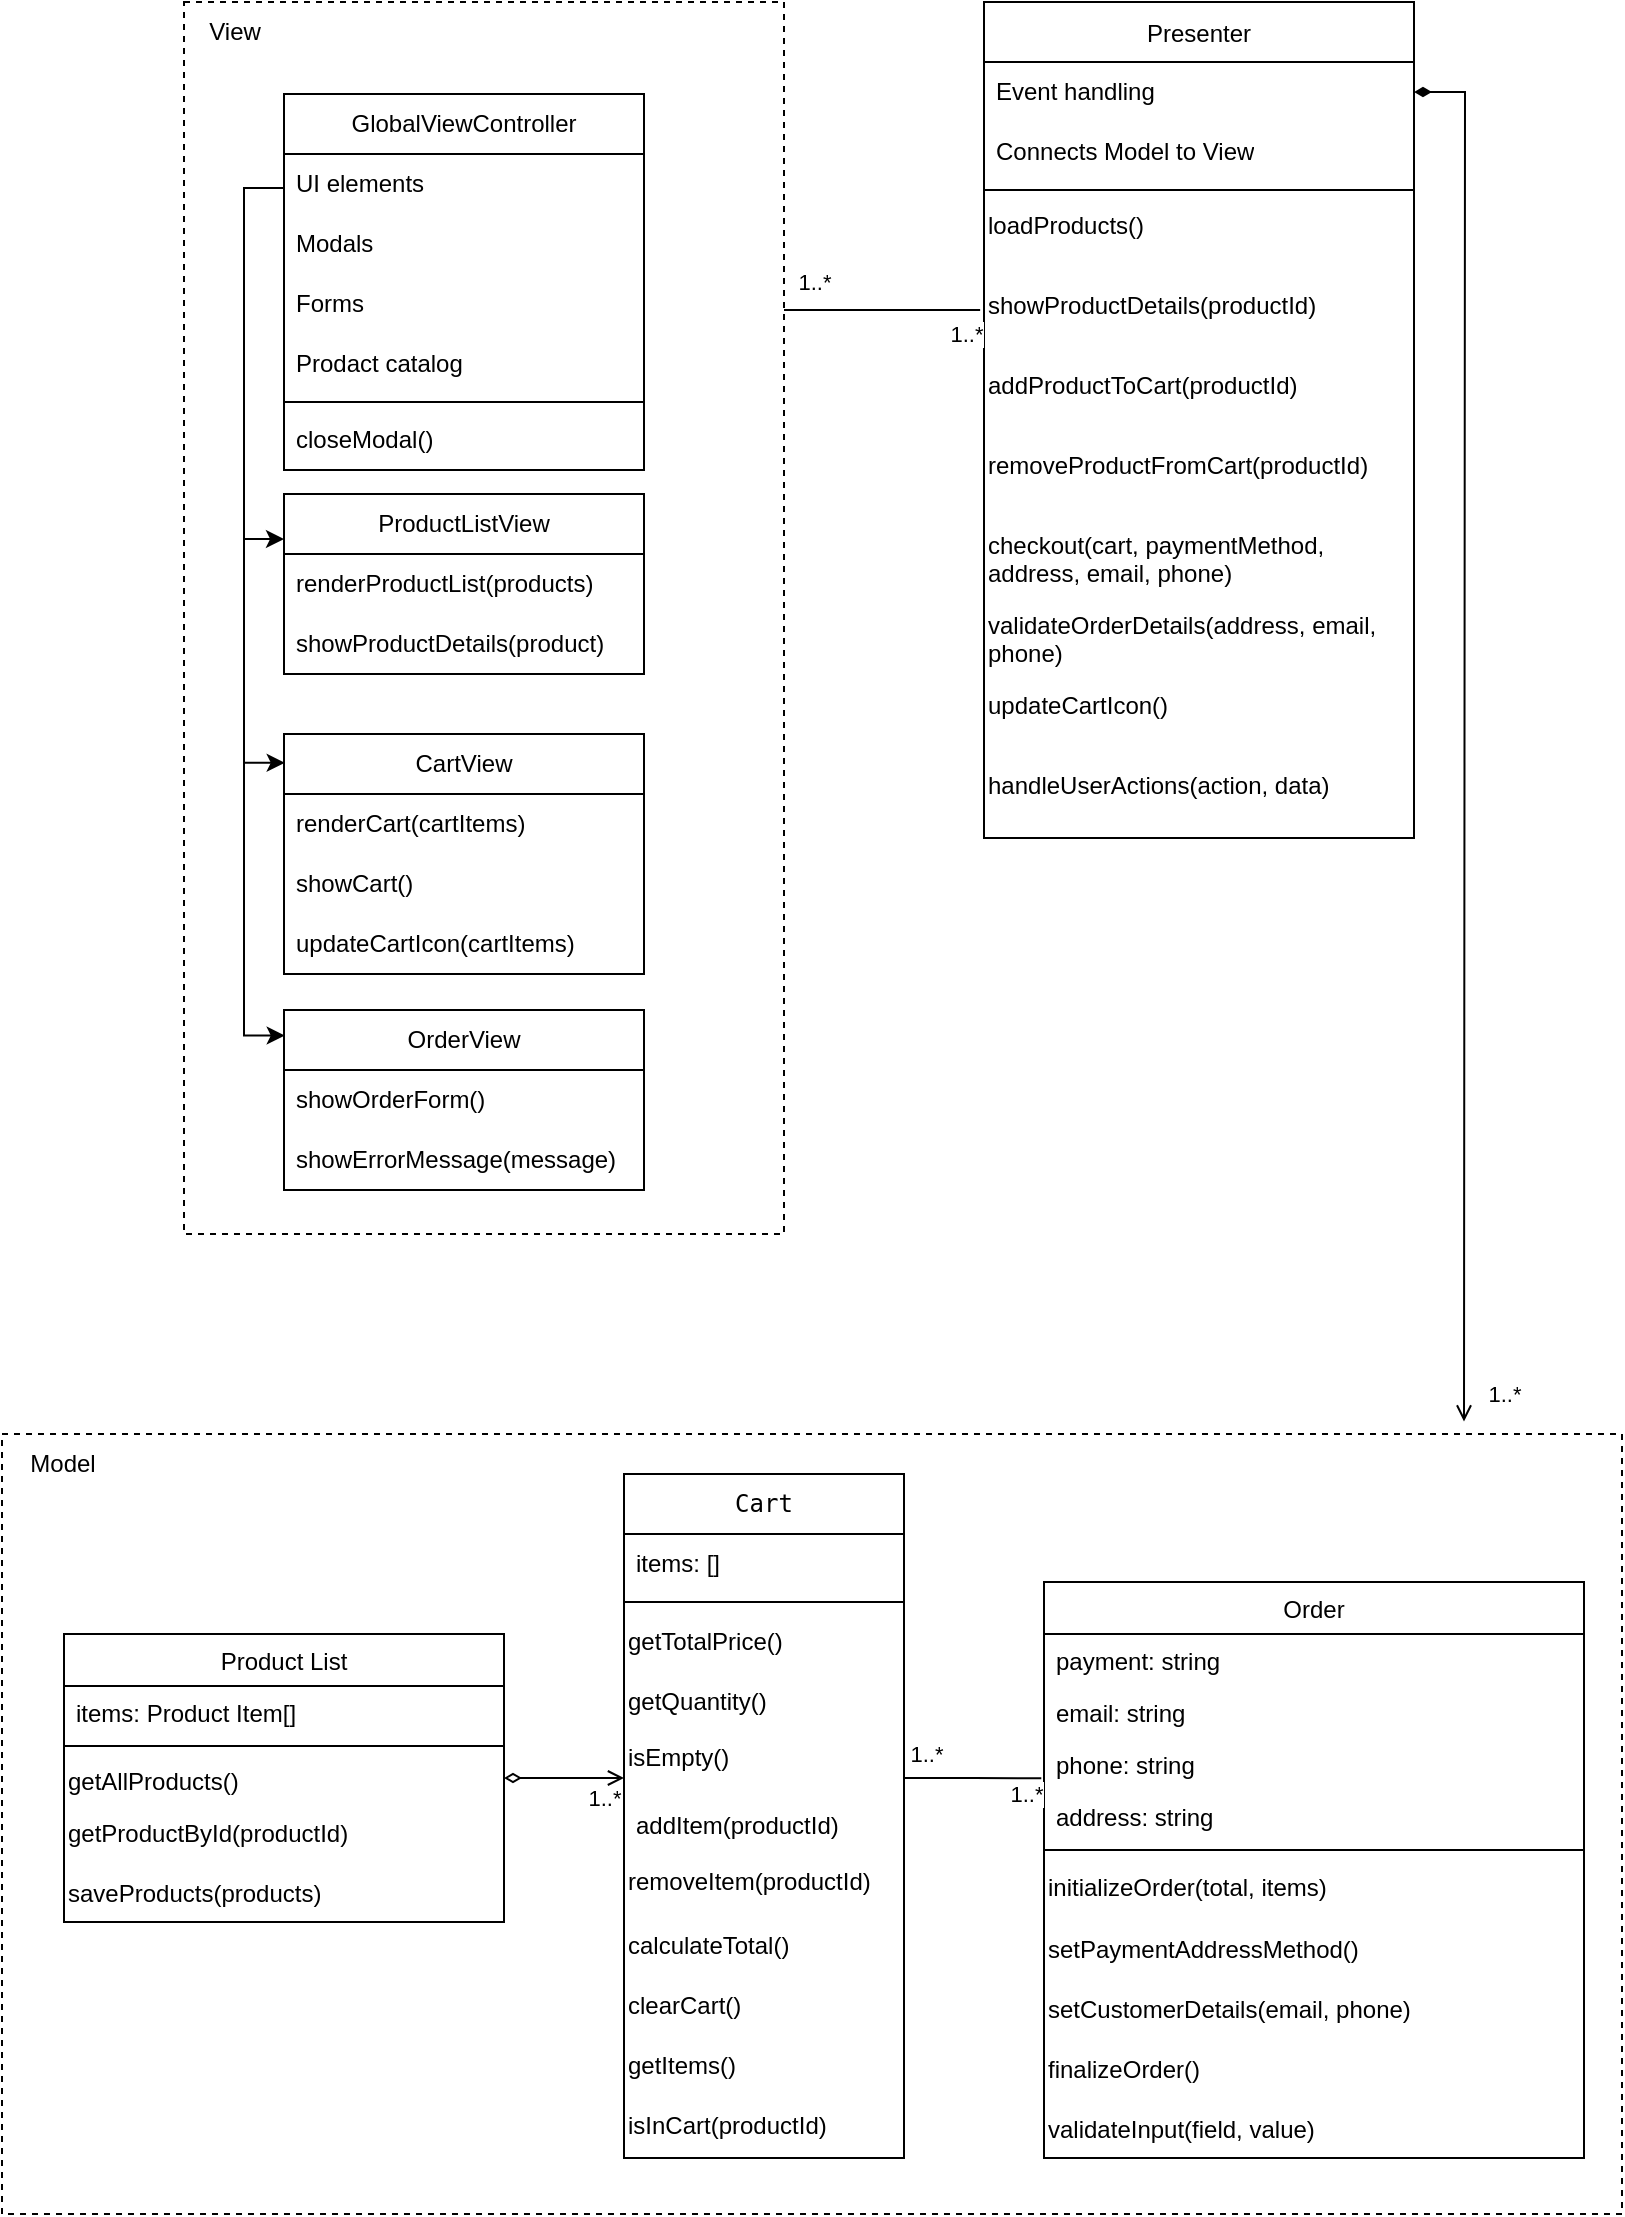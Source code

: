 <mxfile version="26.1.1">
  <diagram id="C5RBs43oDa-KdzZeNtuy" name="Page-1">
    <mxGraphModel dx="1235" dy="624" grid="1" gridSize="10" guides="1" tooltips="1" connect="1" arrows="1" fold="1" page="1" pageScale="1" pageWidth="827" pageHeight="1169" math="0" shadow="0">
      <root>
        <mxCell id="WIyWlLk6GJQsqaUBKTNV-0" />
        <mxCell id="WIyWlLk6GJQsqaUBKTNV-1" parent="WIyWlLk6GJQsqaUBKTNV-0" />
        <mxCell id="kFmJsW7fM5lOCDTPA3Fp-39" value="" style="rounded=0;whiteSpace=wrap;html=1;labelBackgroundColor=none;fillColor=none;dashed=1;" vertex="1" parent="WIyWlLk6GJQsqaUBKTNV-1">
          <mxGeometry x="100" y="34" width="300" height="616" as="geometry" />
        </mxCell>
        <mxCell id="PeLYCBtGOflazneN_RUO-68" value="" style="rounded=0;whiteSpace=wrap;html=1;labelBackgroundColor=none;fillColor=none;dashed=1;" parent="WIyWlLk6GJQsqaUBKTNV-1" vertex="1">
          <mxGeometry x="9" y="750" width="810" height="390" as="geometry" />
        </mxCell>
        <mxCell id="zkfFHV4jXpPFQw0GAbJ--0" value="Product List" style="swimlane;fontStyle=0;align=center;verticalAlign=top;childLayout=stackLayout;horizontal=1;startSize=26;horizontalStack=0;resizeParent=1;resizeLast=0;collapsible=1;marginBottom=0;rounded=0;shadow=0;strokeWidth=1;" parent="WIyWlLk6GJQsqaUBKTNV-1" vertex="1">
          <mxGeometry x="40" y="850" width="220" height="144" as="geometry">
            <mxRectangle x="230" y="140" width="160" height="26" as="alternateBounds" />
          </mxGeometry>
        </mxCell>
        <mxCell id="zkfFHV4jXpPFQw0GAbJ--2" value="items: Product Item[]" style="text;align=left;verticalAlign=top;spacingLeft=4;spacingRight=4;overflow=hidden;rotatable=0;points=[[0,0.5],[1,0.5]];portConstraint=eastwest;rounded=0;shadow=0;html=0;" parent="zkfFHV4jXpPFQw0GAbJ--0" vertex="1">
          <mxGeometry y="26" width="220" height="26" as="geometry" />
        </mxCell>
        <mxCell id="zkfFHV4jXpPFQw0GAbJ--4" value="" style="line;html=1;strokeWidth=1;align=left;verticalAlign=middle;spacingTop=-1;spacingLeft=3;spacingRight=3;rotatable=0;labelPosition=right;points=[];portConstraint=eastwest;" parent="zkfFHV4jXpPFQw0GAbJ--0" vertex="1">
          <mxGeometry y="52" width="220" height="8" as="geometry" />
        </mxCell>
        <mxCell id="PeLYCBtGOflazneN_RUO-37" value="getAllProducts()" style="text;whiteSpace=wrap;html=1;" parent="zkfFHV4jXpPFQw0GAbJ--0" vertex="1">
          <mxGeometry y="60" width="220" height="24" as="geometry" />
        </mxCell>
        <mxCell id="PeLYCBtGOflazneN_RUO-16" value="getProductById(productId)" style="text;align=left;verticalAlign=middle;resizable=0;points=[];autosize=1;strokeColor=none;fillColor=none;" parent="zkfFHV4jXpPFQw0GAbJ--0" vertex="1">
          <mxGeometry y="84" width="220" height="30" as="geometry" />
        </mxCell>
        <mxCell id="kFmJsW7fM5lOCDTPA3Fp-3" value="saveProducts(products)" style="text;align=left;verticalAlign=middle;resizable=0;points=[];autosize=1;strokeColor=none;fillColor=none;" vertex="1" parent="zkfFHV4jXpPFQw0GAbJ--0">
          <mxGeometry y="114" width="220" height="30" as="geometry" />
        </mxCell>
        <mxCell id="zkfFHV4jXpPFQw0GAbJ--6" value="Order" style="swimlane;fontStyle=0;align=center;verticalAlign=top;childLayout=stackLayout;horizontal=1;startSize=26;horizontalStack=0;resizeParent=1;resizeLast=0;collapsible=1;marginBottom=0;rounded=0;shadow=0;strokeWidth=1;" parent="WIyWlLk6GJQsqaUBKTNV-1" vertex="1">
          <mxGeometry x="530" y="824" width="270" height="288" as="geometry">
            <mxRectangle x="130" y="380" width="160" height="26" as="alternateBounds" />
          </mxGeometry>
        </mxCell>
        <mxCell id="zkfFHV4jXpPFQw0GAbJ--7" value="payment: string" style="text;align=left;verticalAlign=top;spacingLeft=4;spacingRight=4;overflow=hidden;rotatable=0;points=[[0,0.5],[1,0.5]];portConstraint=eastwest;" parent="zkfFHV4jXpPFQw0GAbJ--6" vertex="1">
          <mxGeometry y="26" width="270" height="26" as="geometry" />
        </mxCell>
        <mxCell id="zkfFHV4jXpPFQw0GAbJ--8" value="email: string" style="text;align=left;verticalAlign=top;spacingLeft=4;spacingRight=4;overflow=hidden;rotatable=0;points=[[0,0.5],[1,0.5]];portConstraint=eastwest;rounded=0;shadow=0;html=0;" parent="zkfFHV4jXpPFQw0GAbJ--6" vertex="1">
          <mxGeometry y="52" width="270" height="26" as="geometry" />
        </mxCell>
        <mxCell id="PeLYCBtGOflazneN_RUO-7" value="phone: string" style="text;align=left;verticalAlign=top;spacingLeft=4;spacingRight=4;overflow=hidden;rotatable=0;points=[[0,0.5],[1,0.5]];portConstraint=eastwest;rounded=0;shadow=0;html=0;" parent="zkfFHV4jXpPFQw0GAbJ--6" vertex="1">
          <mxGeometry y="78" width="270" height="26" as="geometry" />
        </mxCell>
        <mxCell id="PeLYCBtGOflazneN_RUO-9" value="address: string" style="text;align=left;verticalAlign=top;spacingLeft=4;spacingRight=4;overflow=hidden;rotatable=0;points=[[0,0.5],[1,0.5]];portConstraint=eastwest;rounded=0;shadow=0;html=0;" parent="zkfFHV4jXpPFQw0GAbJ--6" vertex="1">
          <mxGeometry y="104" width="270" height="26" as="geometry" />
        </mxCell>
        <mxCell id="zkfFHV4jXpPFQw0GAbJ--9" value="" style="line;html=1;strokeWidth=1;align=left;verticalAlign=middle;spacingTop=-1;spacingLeft=3;spacingRight=3;rotatable=0;labelPosition=right;points=[];portConstraint=eastwest;" parent="zkfFHV4jXpPFQw0GAbJ--6" vertex="1">
          <mxGeometry y="130" width="270" height="8" as="geometry" />
        </mxCell>
        <mxCell id="PeLYCBtGOflazneN_RUO-22" value="initializeOrder(total, items)" style="text;align=left;verticalAlign=middle;resizable=0;points=[];autosize=1;strokeColor=none;fillColor=none;html=1;" parent="zkfFHV4jXpPFQw0GAbJ--6" vertex="1">
          <mxGeometry y="138" width="270" height="30" as="geometry" />
        </mxCell>
        <mxCell id="PeLYCBtGOflazneN_RUO-25" value="setPaymentAddressMethod()" style="text;align=left;verticalAlign=middle;resizable=0;points=[];autosize=1;strokeColor=none;fillColor=none;" parent="zkfFHV4jXpPFQw0GAbJ--6" vertex="1">
          <mxGeometry y="168" width="270" height="30" as="geometry" />
        </mxCell>
        <mxCell id="PeLYCBtGOflazneN_RUO-23" value="setCustomerDetails(email, phone)" style="text;align=left;verticalAlign=middle;resizable=0;points=[];autosize=1;strokeColor=none;fillColor=none;" parent="zkfFHV4jXpPFQw0GAbJ--6" vertex="1">
          <mxGeometry y="198" width="270" height="30" as="geometry" />
        </mxCell>
        <mxCell id="PeLYCBtGOflazneN_RUO-15" value="finalizeOrder()" style="text;align=left;verticalAlign=middle;resizable=0;points=[];autosize=1;strokeColor=none;fillColor=none;" parent="zkfFHV4jXpPFQw0GAbJ--6" vertex="1">
          <mxGeometry y="228" width="270" height="30" as="geometry" />
        </mxCell>
        <mxCell id="PeLYCBtGOflazneN_RUO-30" value="validateInput(field, value)" style="text;align=left;verticalAlign=middle;resizable=0;points=[];autosize=1;strokeColor=none;fillColor=none;" parent="zkfFHV4jXpPFQw0GAbJ--6" vertex="1">
          <mxGeometry y="258" width="270" height="30" as="geometry" />
        </mxCell>
        <mxCell id="PeLYCBtGOflazneN_RUO-32" value="&lt;code&gt;Cart&lt;/code&gt;" style="swimlane;fontStyle=0;childLayout=stackLayout;horizontal=1;startSize=30;horizontalStack=0;resizeParent=1;resizeParentMax=0;resizeLast=0;collapsible=1;marginBottom=0;whiteSpace=wrap;html=1;" parent="WIyWlLk6GJQsqaUBKTNV-1" vertex="1">
          <mxGeometry x="320" y="770" width="140" height="342" as="geometry" />
        </mxCell>
        <mxCell id="PeLYCBtGOflazneN_RUO-33" value="items: []" style="text;strokeColor=none;fillColor=none;align=left;verticalAlign=middle;spacingLeft=4;spacingRight=4;overflow=hidden;points=[[0,0.5],[1,0.5]];portConstraint=eastwest;rotatable=0;whiteSpace=wrap;" parent="PeLYCBtGOflazneN_RUO-32" vertex="1">
          <mxGeometry y="30" width="140" height="30" as="geometry" />
        </mxCell>
        <mxCell id="PeLYCBtGOflazneN_RUO-40" value="" style="line;html=1;strokeWidth=1;align=left;verticalAlign=middle;spacingTop=-1;spacingLeft=3;spacingRight=3;rotatable=0;labelPosition=right;points=[];portConstraint=eastwest;" parent="PeLYCBtGOflazneN_RUO-32" vertex="1">
          <mxGeometry y="60" width="140" height="8" as="geometry" />
        </mxCell>
        <mxCell id="kFmJsW7fM5lOCDTPA3Fp-4" value="getTotalPrice()" style="text;align=left;verticalAlign=middle;resizable=0;points=[];autosize=1;strokeColor=none;fillColor=none;" vertex="1" parent="PeLYCBtGOflazneN_RUO-32">
          <mxGeometry y="68" width="140" height="30" as="geometry" />
        </mxCell>
        <mxCell id="kFmJsW7fM5lOCDTPA3Fp-5" value="getQuantity()" style="text;align=left;verticalAlign=middle;resizable=0;points=[];autosize=1;strokeColor=none;fillColor=none;" vertex="1" parent="PeLYCBtGOflazneN_RUO-32">
          <mxGeometry y="98" width="140" height="30" as="geometry" />
        </mxCell>
        <mxCell id="kFmJsW7fM5lOCDTPA3Fp-6" value="isEmpty()" style="text;whiteSpace=wrap;align=left;" vertex="1" parent="PeLYCBtGOflazneN_RUO-32">
          <mxGeometry y="128" width="140" height="32" as="geometry" />
        </mxCell>
        <mxCell id="PeLYCBtGOflazneN_RUO-39" value="addItem(productId)" style="text;strokeColor=none;fillColor=none;align=left;verticalAlign=middle;spacingLeft=4;spacingRight=4;overflow=hidden;points=[[0,0.5],[1,0.5]];portConstraint=eastwest;rotatable=0;" parent="PeLYCBtGOflazneN_RUO-32" vertex="1">
          <mxGeometry y="160" width="140" height="30" as="geometry" />
        </mxCell>
        <mxCell id="PeLYCBtGOflazneN_RUO-41" value="removeItem(productId)" style="text;" parent="PeLYCBtGOflazneN_RUO-32" vertex="1">
          <mxGeometry y="190" width="140" height="32" as="geometry" />
        </mxCell>
        <mxCell id="PeLYCBtGOflazneN_RUO-42" value="calculateTotal()" style="text;" parent="PeLYCBtGOflazneN_RUO-32" vertex="1">
          <mxGeometry y="222" width="140" height="30" as="geometry" />
        </mxCell>
        <mxCell id="PeLYCBtGOflazneN_RUO-43" value="clearCart()" style="text;" parent="PeLYCBtGOflazneN_RUO-32" vertex="1">
          <mxGeometry y="252" width="140" height="30" as="geometry" />
        </mxCell>
        <mxCell id="PeLYCBtGOflazneN_RUO-44" value="getItems()" style="text;" parent="PeLYCBtGOflazneN_RUO-32" vertex="1">
          <mxGeometry y="282" width="140" height="30" as="geometry" />
        </mxCell>
        <mxCell id="PeLYCBtGOflazneN_RUO-45" value="isInCart(productId)" style="text;" parent="PeLYCBtGOflazneN_RUO-32" vertex="1">
          <mxGeometry y="312" width="140" height="30" as="geometry" />
        </mxCell>
        <mxCell id="PeLYCBtGOflazneN_RUO-59" value="Presenter" style="swimlane;fontStyle=0;childLayout=stackLayout;horizontal=1;startSize=30;horizontalStack=0;resizeParent=1;resizeParentMax=0;resizeLast=0;collapsible=1;marginBottom=0;textShadow=0;" parent="WIyWlLk6GJQsqaUBKTNV-1" vertex="1">
          <mxGeometry x="500" y="34" width="215" height="418" as="geometry" />
        </mxCell>
        <mxCell id="kFmJsW7fM5lOCDTPA3Fp-50" style="edgeStyle=orthogonalEdgeStyle;rounded=0;orthogonalLoop=1;jettySize=auto;html=1;exitX=1;exitY=0.5;exitDx=0;exitDy=0;endArrow=open;endFill=0;startArrow=diamondThin;startFill=1;" edge="1" parent="PeLYCBtGOflazneN_RUO-59" source="PeLYCBtGOflazneN_RUO-60">
          <mxGeometry relative="1" as="geometry">
            <mxPoint x="240" y="709.765" as="targetPoint" />
          </mxGeometry>
        </mxCell>
        <mxCell id="kFmJsW7fM5lOCDTPA3Fp-51" value="1..*" style="edgeLabel;html=1;align=center;verticalAlign=middle;resizable=0;points=[];" vertex="1" connectable="0" parent="kFmJsW7fM5lOCDTPA3Fp-50">
          <mxGeometry x="-0.96" y="1" relative="1" as="geometry">
            <mxPoint x="31" y="652" as="offset" />
          </mxGeometry>
        </mxCell>
        <mxCell id="PeLYCBtGOflazneN_RUO-60" value="Event handling" style="text;strokeColor=none;fillColor=none;align=left;verticalAlign=middle;spacingLeft=4;spacingRight=4;overflow=hidden;points=[[0,0.5],[1,0.5]];portConstraint=eastwest;rotatable=0;whiteSpace=wrap;" parent="PeLYCBtGOflazneN_RUO-59" vertex="1">
          <mxGeometry y="30" width="215" height="30" as="geometry" />
        </mxCell>
        <mxCell id="PeLYCBtGOflazneN_RUO-61" value="Connects Model to View" style="text;strokeColor=none;fillColor=none;align=left;verticalAlign=middle;spacingLeft=4;spacingRight=4;overflow=hidden;points=[[0,0.5],[1,0.5]];portConstraint=eastwest;rotatable=0;whiteSpace=wrap;" parent="PeLYCBtGOflazneN_RUO-59" vertex="1">
          <mxGeometry y="60" width="215" height="30" as="geometry" />
        </mxCell>
        <mxCell id="PeLYCBtGOflazneN_RUO-76" value="" style="line;html=1;strokeWidth=1;align=left;verticalAlign=middle;spacingTop=-1;spacingLeft=3;spacingRight=3;rotatable=0;labelPosition=right;points=[];portConstraint=eastwest;" parent="PeLYCBtGOflazneN_RUO-59" vertex="1">
          <mxGeometry y="90" width="215" height="8" as="geometry" />
        </mxCell>
        <mxCell id="PeLYCBtGOflazneN_RUO-84" value="loadProducts()" style="text;whiteSpace=wrap;" parent="PeLYCBtGOflazneN_RUO-59" vertex="1">
          <mxGeometry y="98" width="215" height="40" as="geometry" />
        </mxCell>
        <mxCell id="PeLYCBtGOflazneN_RUO-85" value="showProductDetails(productId)" style="text;whiteSpace=wrap;" parent="PeLYCBtGOflazneN_RUO-59" vertex="1">
          <mxGeometry y="138" width="215" height="40" as="geometry" />
        </mxCell>
        <mxCell id="PeLYCBtGOflazneN_RUO-86" value="addProductToCart(productId)" style="text;whiteSpace=wrap;" parent="PeLYCBtGOflazneN_RUO-59" vertex="1">
          <mxGeometry y="178" width="215" height="40" as="geometry" />
        </mxCell>
        <mxCell id="PeLYCBtGOflazneN_RUO-87" value="removeProductFromCart(productId)" style="text;whiteSpace=wrap;" parent="PeLYCBtGOflazneN_RUO-59" vertex="1">
          <mxGeometry y="218" width="215" height="40" as="geometry" />
        </mxCell>
        <mxCell id="PeLYCBtGOflazneN_RUO-88" value="checkout(cart, paymentMethod, address, email, phone)" style="text;whiteSpace=wrap;" parent="PeLYCBtGOflazneN_RUO-59" vertex="1">
          <mxGeometry y="258" width="215" height="40" as="geometry" />
        </mxCell>
        <mxCell id="PeLYCBtGOflazneN_RUO-89" value="validateOrderDetails(address, email, phone)" style="text;whiteSpace=wrap;" parent="PeLYCBtGOflazneN_RUO-59" vertex="1">
          <mxGeometry y="298" width="215" height="40" as="geometry" />
        </mxCell>
        <mxCell id="PeLYCBtGOflazneN_RUO-90" value="updateCartIcon()" style="text;whiteSpace=wrap;" parent="PeLYCBtGOflazneN_RUO-59" vertex="1">
          <mxGeometry y="338" width="215" height="40" as="geometry" />
        </mxCell>
        <mxCell id="PeLYCBtGOflazneN_RUO-91" value="handleUserActions(action, data)" style="text;whiteSpace=wrap;" parent="PeLYCBtGOflazneN_RUO-59" vertex="1">
          <mxGeometry y="378" width="215" height="40" as="geometry" />
        </mxCell>
        <mxCell id="PeLYCBtGOflazneN_RUO-69" value="Model" style="text;html=1;align=center;verticalAlign=middle;resizable=0;points=[];autosize=1;strokeColor=none;fillColor=none;" parent="WIyWlLk6GJQsqaUBKTNV-1" vertex="1">
          <mxGeometry x="9" y="750" width="60" height="30" as="geometry" />
        </mxCell>
        <mxCell id="kFmJsW7fM5lOCDTPA3Fp-13" style="edgeStyle=orthogonalEdgeStyle;rounded=0;orthogonalLoop=1;jettySize=auto;html=1;exitX=1;exitY=0.5;exitDx=0;exitDy=0;entryX=0;entryY=0.75;entryDx=0;entryDy=0;endArrow=open;startFill=0;endFill=0;startArrow=diamondThin;" edge="1" parent="WIyWlLk6GJQsqaUBKTNV-1" source="PeLYCBtGOflazneN_RUO-37" target="kFmJsW7fM5lOCDTPA3Fp-6">
          <mxGeometry relative="1" as="geometry" />
        </mxCell>
        <mxCell id="kFmJsW7fM5lOCDTPA3Fp-16" value="1..*" style="edgeLabel;html=1;align=center;verticalAlign=middle;resizable=0;points=[];" vertex="1" connectable="0" parent="kFmJsW7fM5lOCDTPA3Fp-13">
          <mxGeometry x="0.101" relative="1" as="geometry">
            <mxPoint x="17" y="10" as="offset" />
          </mxGeometry>
        </mxCell>
        <mxCell id="kFmJsW7fM5lOCDTPA3Fp-14" style="edgeStyle=orthogonalEdgeStyle;rounded=0;orthogonalLoop=1;jettySize=auto;html=1;exitX=1;exitY=0.75;exitDx=0;exitDy=0;entryX=-0.005;entryY=0.775;entryDx=0;entryDy=0;entryPerimeter=0;endArrow=none;startFill=0;" edge="1" parent="WIyWlLk6GJQsqaUBKTNV-1" source="kFmJsW7fM5lOCDTPA3Fp-6" target="PeLYCBtGOflazneN_RUO-7">
          <mxGeometry relative="1" as="geometry" />
        </mxCell>
        <mxCell id="kFmJsW7fM5lOCDTPA3Fp-17" value="1..*" style="edgeLabel;html=1;align=center;verticalAlign=middle;resizable=0;points=[];" vertex="1" connectable="0" parent="kFmJsW7fM5lOCDTPA3Fp-14">
          <mxGeometry x="0.266" y="1" relative="1" as="geometry">
            <mxPoint x="-33" y="-11" as="offset" />
          </mxGeometry>
        </mxCell>
        <mxCell id="kFmJsW7fM5lOCDTPA3Fp-18" value="1..*" style="edgeLabel;html=1;align=center;verticalAlign=middle;resizable=0;points=[];" vertex="1" connectable="0" parent="kFmJsW7fM5lOCDTPA3Fp-14">
          <mxGeometry x="0.383" y="1" relative="1" as="geometry">
            <mxPoint x="13" y="9" as="offset" />
          </mxGeometry>
        </mxCell>
        <mxCell id="kFmJsW7fM5lOCDTPA3Fp-36" style="edgeStyle=orthogonalEdgeStyle;rounded=0;orthogonalLoop=1;jettySize=auto;html=1;exitX=0;exitY=0.25;exitDx=0;exitDy=0;entryX=0;entryY=0.25;entryDx=0;entryDy=0;" edge="1" parent="WIyWlLk6GJQsqaUBKTNV-1" source="kFmJsW7fM5lOCDTPA3Fp-19" target="kFmJsW7fM5lOCDTPA3Fp-23">
          <mxGeometry relative="1" as="geometry" />
        </mxCell>
        <mxCell id="kFmJsW7fM5lOCDTPA3Fp-19" value="GlobalViewController" style="swimlane;fontStyle=0;childLayout=stackLayout;horizontal=1;startSize=30;horizontalStack=0;resizeParent=1;resizeParentMax=0;resizeLast=0;collapsible=1;marginBottom=0;whiteSpace=wrap;" vertex="1" parent="WIyWlLk6GJQsqaUBKTNV-1">
          <mxGeometry x="150" y="80" width="180" height="188" as="geometry" />
        </mxCell>
        <mxCell id="kFmJsW7fM5lOCDTPA3Fp-45" value="UI elements" style="text;strokeColor=none;fillColor=none;align=left;verticalAlign=middle;spacingLeft=4;spacingRight=4;overflow=hidden;points=[[0,0.5],[1,0.5]];portConstraint=eastwest;rotatable=0;whiteSpace=wrap;" vertex="1" parent="kFmJsW7fM5lOCDTPA3Fp-19">
          <mxGeometry y="30" width="180" height="30" as="geometry" />
        </mxCell>
        <mxCell id="kFmJsW7fM5lOCDTPA3Fp-46" value="Modals" style="text;strokeColor=none;fillColor=none;align=left;verticalAlign=middle;spacingLeft=4;spacingRight=4;overflow=hidden;points=[[0,0.5],[1,0.5]];portConstraint=eastwest;rotatable=0;whiteSpace=wrap;" vertex="1" parent="kFmJsW7fM5lOCDTPA3Fp-19">
          <mxGeometry y="60" width="180" height="30" as="geometry" />
        </mxCell>
        <mxCell id="kFmJsW7fM5lOCDTPA3Fp-47" value="Forms" style="text;strokeColor=none;fillColor=none;align=left;verticalAlign=middle;spacingLeft=4;spacingRight=4;overflow=hidden;points=[[0,0.5],[1,0.5]];portConstraint=eastwest;rotatable=0;whiteSpace=wrap;" vertex="1" parent="kFmJsW7fM5lOCDTPA3Fp-19">
          <mxGeometry y="90" width="180" height="30" as="geometry" />
        </mxCell>
        <mxCell id="kFmJsW7fM5lOCDTPA3Fp-44" value="Prodact catalog" style="text;strokeColor=none;fillColor=none;align=left;verticalAlign=middle;spacingLeft=4;spacingRight=4;overflow=hidden;points=[[0,0.5],[1,0.5]];portConstraint=eastwest;rotatable=0;whiteSpace=wrap;" vertex="1" parent="kFmJsW7fM5lOCDTPA3Fp-19">
          <mxGeometry y="120" width="180" height="30" as="geometry" />
        </mxCell>
        <mxCell id="kFmJsW7fM5lOCDTPA3Fp-43" value="" style="line;html=1;strokeWidth=1;align=left;verticalAlign=middle;spacingTop=-1;spacingLeft=3;spacingRight=3;rotatable=0;labelPosition=right;points=[];portConstraint=eastwest;" vertex="1" parent="kFmJsW7fM5lOCDTPA3Fp-19">
          <mxGeometry y="150" width="180" height="8" as="geometry" />
        </mxCell>
        <mxCell id="kFmJsW7fM5lOCDTPA3Fp-20" value="closeModal()" style="text;strokeColor=none;fillColor=none;align=left;verticalAlign=middle;spacingLeft=4;spacingRight=4;overflow=hidden;points=[[0,0.5],[1,0.5]];portConstraint=eastwest;rotatable=0;whiteSpace=wrap;" vertex="1" parent="kFmJsW7fM5lOCDTPA3Fp-19">
          <mxGeometry y="158" width="180" height="30" as="geometry" />
        </mxCell>
        <mxCell id="kFmJsW7fM5lOCDTPA3Fp-23" value="ProductListView" style="swimlane;fontStyle=0;childLayout=stackLayout;horizontal=1;startSize=30;horizontalStack=0;resizeParent=1;resizeParentMax=0;resizeLast=0;collapsible=1;marginBottom=0;whiteSpace=wrap;" vertex="1" parent="WIyWlLk6GJQsqaUBKTNV-1">
          <mxGeometry x="150" y="280" width="180" height="90" as="geometry" />
        </mxCell>
        <mxCell id="kFmJsW7fM5lOCDTPA3Fp-24" value="renderProductList(products)" style="text;strokeColor=none;fillColor=none;align=left;verticalAlign=middle;spacingLeft=4;spacingRight=4;overflow=hidden;points=[[0,0.5],[1,0.5]];portConstraint=eastwest;rotatable=0;whiteSpace=wrap;" vertex="1" parent="kFmJsW7fM5lOCDTPA3Fp-23">
          <mxGeometry y="30" width="180" height="30" as="geometry" />
        </mxCell>
        <mxCell id="kFmJsW7fM5lOCDTPA3Fp-25" value="showProductDetails(product)" style="text;strokeColor=none;fillColor=none;align=left;verticalAlign=middle;spacingLeft=4;spacingRight=4;overflow=hidden;points=[[0,0.5],[1,0.5]];portConstraint=eastwest;rotatable=0;whiteSpace=wrap;" vertex="1" parent="kFmJsW7fM5lOCDTPA3Fp-23">
          <mxGeometry y="60" width="180" height="30" as="geometry" />
        </mxCell>
        <mxCell id="kFmJsW7fM5lOCDTPA3Fp-28" value="CartView" style="swimlane;fontStyle=0;childLayout=stackLayout;horizontal=1;startSize=30;horizontalStack=0;resizeParent=1;resizeParentMax=0;resizeLast=0;collapsible=1;marginBottom=0;whiteSpace=wrap;" vertex="1" parent="WIyWlLk6GJQsqaUBKTNV-1">
          <mxGeometry x="150" y="400" width="180" height="120" as="geometry" />
        </mxCell>
        <mxCell id="kFmJsW7fM5lOCDTPA3Fp-29" value="renderCart(cartItems)" style="text;strokeColor=none;fillColor=none;align=left;verticalAlign=middle;spacingLeft=4;spacingRight=4;overflow=hidden;points=[[0,0.5],[1,0.5]];portConstraint=eastwest;rotatable=0;whiteSpace=wrap;" vertex="1" parent="kFmJsW7fM5lOCDTPA3Fp-28">
          <mxGeometry y="30" width="180" height="30" as="geometry" />
        </mxCell>
        <mxCell id="kFmJsW7fM5lOCDTPA3Fp-30" value="showCart()" style="text;strokeColor=none;fillColor=none;align=left;verticalAlign=middle;spacingLeft=4;spacingRight=4;overflow=hidden;points=[[0,0.5],[1,0.5]];portConstraint=eastwest;rotatable=0;whiteSpace=wrap;" vertex="1" parent="kFmJsW7fM5lOCDTPA3Fp-28">
          <mxGeometry y="60" width="180" height="30" as="geometry" />
        </mxCell>
        <mxCell id="kFmJsW7fM5lOCDTPA3Fp-31" value="updateCartIcon(cartItems)" style="text;strokeColor=none;fillColor=none;align=left;verticalAlign=middle;spacingLeft=4;spacingRight=4;overflow=hidden;points=[[0,0.5],[1,0.5]];portConstraint=eastwest;rotatable=0;whiteSpace=wrap;" vertex="1" parent="kFmJsW7fM5lOCDTPA3Fp-28">
          <mxGeometry y="90" width="180" height="30" as="geometry" />
        </mxCell>
        <mxCell id="kFmJsW7fM5lOCDTPA3Fp-32" value="OrderView" style="swimlane;fontStyle=0;childLayout=stackLayout;horizontal=1;startSize=30;horizontalStack=0;resizeParent=1;resizeParentMax=0;resizeLast=0;collapsible=1;marginBottom=0;whiteSpace=wrap;" vertex="1" parent="WIyWlLk6GJQsqaUBKTNV-1">
          <mxGeometry x="150" y="538" width="180" height="90" as="geometry" />
        </mxCell>
        <mxCell id="kFmJsW7fM5lOCDTPA3Fp-33" value="showOrderForm()" style="text;strokeColor=none;fillColor=none;align=left;verticalAlign=middle;spacingLeft=4;spacingRight=4;overflow=hidden;points=[[0,0.5],[1,0.5]];portConstraint=eastwest;rotatable=0;whiteSpace=wrap;" vertex="1" parent="kFmJsW7fM5lOCDTPA3Fp-32">
          <mxGeometry y="30" width="180" height="30" as="geometry" />
        </mxCell>
        <mxCell id="kFmJsW7fM5lOCDTPA3Fp-34" value="showErrorMessage(message)" style="text;strokeColor=none;fillColor=none;align=left;verticalAlign=middle;spacingLeft=4;spacingRight=4;overflow=hidden;points=[[0,0.5],[1,0.5]];portConstraint=eastwest;rotatable=0;whiteSpace=wrap;" vertex="1" parent="kFmJsW7fM5lOCDTPA3Fp-32">
          <mxGeometry y="60" width="180" height="30" as="geometry" />
        </mxCell>
        <mxCell id="kFmJsW7fM5lOCDTPA3Fp-37" style="edgeStyle=orthogonalEdgeStyle;rounded=0;orthogonalLoop=1;jettySize=auto;html=1;exitX=0;exitY=0.25;exitDx=0;exitDy=0;entryX=0.002;entryY=0.12;entryDx=0;entryDy=0;entryPerimeter=0;" edge="1" parent="WIyWlLk6GJQsqaUBKTNV-1" source="kFmJsW7fM5lOCDTPA3Fp-19" target="kFmJsW7fM5lOCDTPA3Fp-28">
          <mxGeometry relative="1" as="geometry" />
        </mxCell>
        <mxCell id="kFmJsW7fM5lOCDTPA3Fp-38" style="edgeStyle=orthogonalEdgeStyle;rounded=0;orthogonalLoop=1;jettySize=auto;html=1;exitX=0;exitY=0.25;exitDx=0;exitDy=0;entryX=0.002;entryY=0.142;entryDx=0;entryDy=0;entryPerimeter=0;" edge="1" parent="WIyWlLk6GJQsqaUBKTNV-1" source="kFmJsW7fM5lOCDTPA3Fp-19" target="kFmJsW7fM5lOCDTPA3Fp-32">
          <mxGeometry relative="1" as="geometry" />
        </mxCell>
        <mxCell id="kFmJsW7fM5lOCDTPA3Fp-41" style="edgeStyle=orthogonalEdgeStyle;rounded=0;orthogonalLoop=1;jettySize=auto;html=1;exitX=1;exitY=0.25;exitDx=0;exitDy=0;entryX=-0.009;entryY=0.399;entryDx=0;entryDy=0;entryPerimeter=0;endArrow=none;startFill=0;" edge="1" parent="WIyWlLk6GJQsqaUBKTNV-1" source="kFmJsW7fM5lOCDTPA3Fp-39" target="PeLYCBtGOflazneN_RUO-85">
          <mxGeometry relative="1" as="geometry" />
        </mxCell>
        <mxCell id="kFmJsW7fM5lOCDTPA3Fp-48" value="1..*" style="edgeLabel;html=1;align=center;verticalAlign=middle;resizable=0;points=[];" vertex="1" connectable="0" parent="kFmJsW7fM5lOCDTPA3Fp-41">
          <mxGeometry x="0.139" y="3" relative="1" as="geometry">
            <mxPoint x="-41" y="-11" as="offset" />
          </mxGeometry>
        </mxCell>
        <mxCell id="kFmJsW7fM5lOCDTPA3Fp-49" value="1..*" style="edgeLabel;html=1;align=center;verticalAlign=middle;resizable=0;points=[];" vertex="1" connectable="0" parent="kFmJsW7fM5lOCDTPA3Fp-41">
          <mxGeometry x="0.642" y="-2" relative="1" as="geometry">
            <mxPoint x="10" y="10" as="offset" />
          </mxGeometry>
        </mxCell>
        <mxCell id="kFmJsW7fM5lOCDTPA3Fp-40" value="View" style="text;html=1;align=center;verticalAlign=middle;resizable=0;points=[];autosize=1;strokeColor=none;fillColor=none;" vertex="1" parent="WIyWlLk6GJQsqaUBKTNV-1">
          <mxGeometry x="100" y="34" width="50" height="30" as="geometry" />
        </mxCell>
      </root>
    </mxGraphModel>
  </diagram>
</mxfile>
